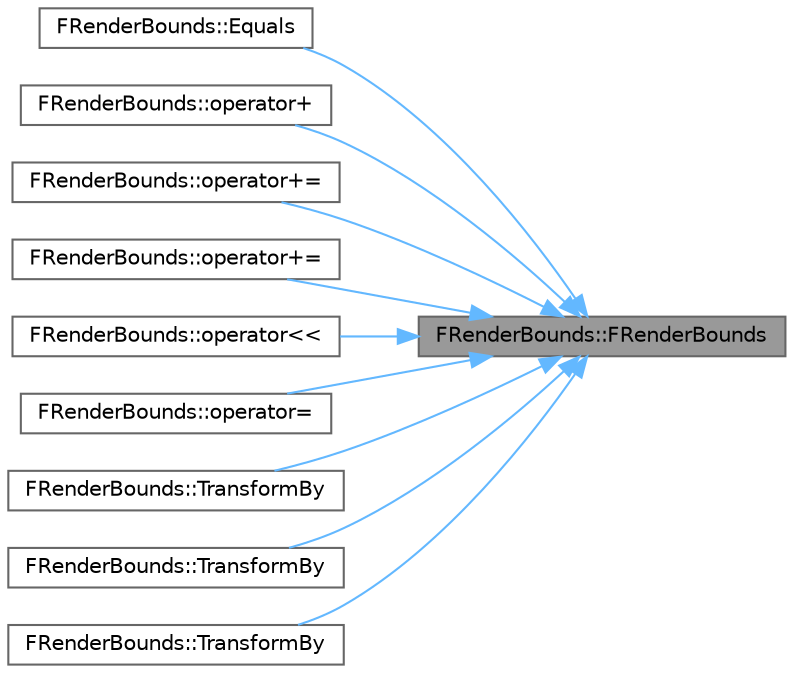 digraph "FRenderBounds::FRenderBounds"
{
 // INTERACTIVE_SVG=YES
 // LATEX_PDF_SIZE
  bgcolor="transparent";
  edge [fontname=Helvetica,fontsize=10,labelfontname=Helvetica,labelfontsize=10];
  node [fontname=Helvetica,fontsize=10,shape=box,height=0.2,width=0.4];
  rankdir="RL";
  Node1 [id="Node000001",label="FRenderBounds::FRenderBounds",height=0.2,width=0.4,color="gray40", fillcolor="grey60", style="filled", fontcolor="black",tooltip=" "];
  Node1 -> Node2 [id="edge1_Node000001_Node000002",dir="back",color="steelblue1",style="solid",tooltip=" "];
  Node2 [id="Node000002",label="FRenderBounds::Equals",height=0.2,width=0.4,color="grey40", fillcolor="white", style="filled",URL="$d5/da3/structFRenderBounds.html#a5ff0fc28395e9fc195c7f92dd7cb71f3",tooltip=" "];
  Node1 -> Node3 [id="edge2_Node000001_Node000003",dir="back",color="steelblue1",style="solid",tooltip=" "];
  Node3 [id="Node000003",label="FRenderBounds::operator+",height=0.2,width=0.4,color="grey40", fillcolor="white", style="filled",URL="$d5/da3/structFRenderBounds.html#ab0b979a9dce176c52fe2bfdd9ad41801",tooltip=" "];
  Node1 -> Node4 [id="edge3_Node000001_Node000004",dir="back",color="steelblue1",style="solid",tooltip=" "];
  Node4 [id="Node000004",label="FRenderBounds::operator+=",height=0.2,width=0.4,color="grey40", fillcolor="white", style="filled",URL="$d5/da3/structFRenderBounds.html#a418cce2ec5fb5f25b5ed799a2782fe7b",tooltip=" "];
  Node1 -> Node5 [id="edge4_Node000001_Node000005",dir="back",color="steelblue1",style="solid",tooltip=" "];
  Node5 [id="Node000005",label="FRenderBounds::operator+=",height=0.2,width=0.4,color="grey40", fillcolor="white", style="filled",URL="$d5/da3/structFRenderBounds.html#aaacf5b63f851a294b6440fbb3bb413c7",tooltip=" "];
  Node1 -> Node6 [id="edge5_Node000001_Node000006",dir="back",color="steelblue1",style="solid",tooltip=" "];
  Node6 [id="Node000006",label="FRenderBounds::operator\<\<",height=0.2,width=0.4,color="grey40", fillcolor="white", style="filled",URL="$d5/da3/structFRenderBounds.html#a8e566f285d6401856bdc2de0f6d546d7",tooltip="Serializes the render bounds."];
  Node1 -> Node7 [id="edge6_Node000001_Node000007",dir="back",color="steelblue1",style="solid",tooltip=" "];
  Node7 [id="Node000007",label="FRenderBounds::operator=",height=0.2,width=0.4,color="grey40", fillcolor="white", style="filled",URL="$d5/da3/structFRenderBounds.html#a80c15cc1fad194ea82bbba81ffff2763",tooltip=" "];
  Node1 -> Node8 [id="edge7_Node000001_Node000008",dir="back",color="steelblue1",style="solid",tooltip=" "];
  Node8 [id="Node000008",label="FRenderBounds::TransformBy",height=0.2,width=0.4,color="grey40", fillcolor="white", style="filled",URL="$d5/da3/structFRenderBounds.html#a8d8e8a33f9cf34d7ba2c079e4f29ed72",tooltip=" "];
  Node1 -> Node9 [id="edge8_Node000001_Node000009",dir="back",color="steelblue1",style="solid",tooltip=" "];
  Node9 [id="Node000009",label="FRenderBounds::TransformBy",height=0.2,width=0.4,color="grey40", fillcolor="white", style="filled",URL="$d5/da3/structFRenderBounds.html#ae82328717e3a41cd8829f10093ff79be",tooltip="Gets a bounding volume transformed by a matrix."];
  Node1 -> Node10 [id="edge9_Node000001_Node000010",dir="back",color="steelblue1",style="solid",tooltip=" "];
  Node10 [id="Node000010",label="FRenderBounds::TransformBy",height=0.2,width=0.4,color="grey40", fillcolor="white", style="filled",URL="$d5/da3/structFRenderBounds.html#a501b8de82d0486aba9a58348a1560c6b",tooltip="Gets a bounding volume transformed by a render transform."];
}
